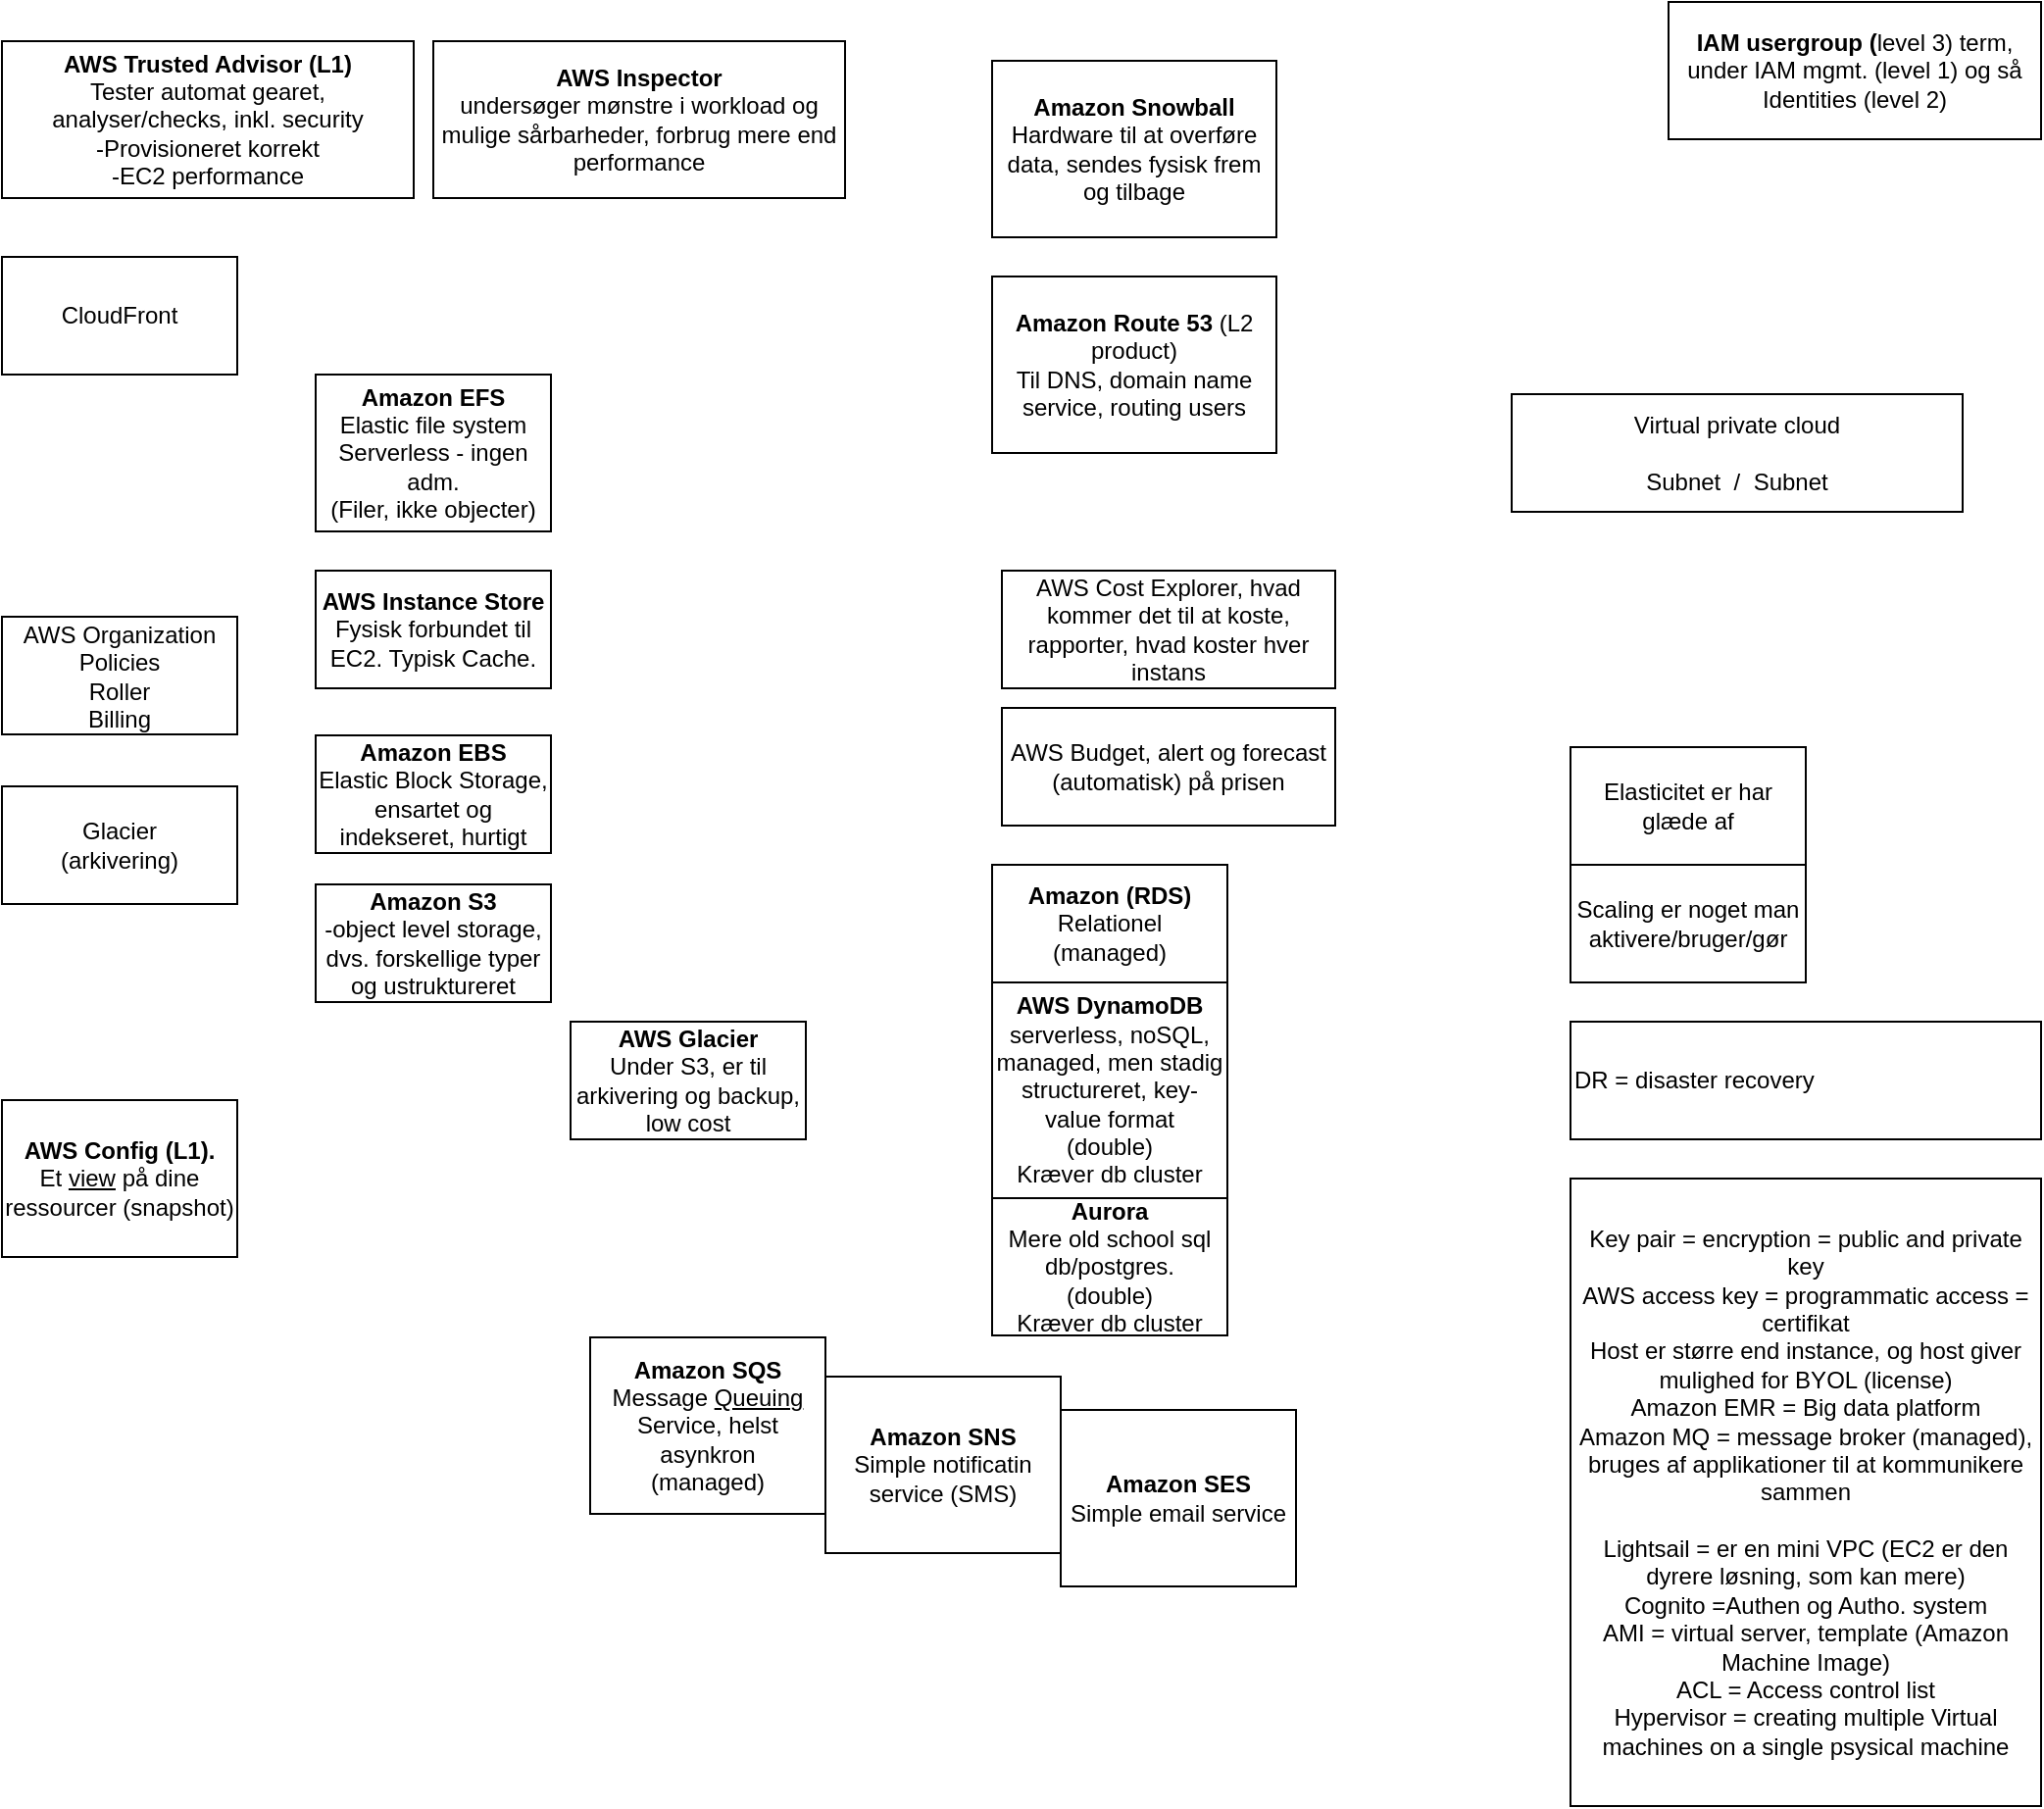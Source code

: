 <mxfile version="26.2.12">
  <diagram name="Page-1" id="VCvHZR2WXto5X7LXfwCY">
    <mxGraphModel dx="1723" dy="915" grid="1" gridSize="10" guides="1" tooltips="1" connect="1" arrows="1" fold="1" page="1" pageScale="1" pageWidth="1169" pageHeight="827" math="0" shadow="0">
      <root>
        <mxCell id="0" />
        <mxCell id="1" parent="0" />
        <mxCell id="N-OLMTnW74gIgdQo4pyC-1" value="&lt;b&gt;IAM usergroup (&lt;/b&gt;level 3) term, under IAM mgmt. (level 1) og så Identities (level 2)" style="rounded=0;whiteSpace=wrap;html=1;" parent="1" vertex="1">
          <mxGeometry x="930" y="40" width="190" height="70" as="geometry" />
        </mxCell>
        <mxCell id="N-OLMTnW74gIgdQo4pyC-2" value="&lt;b&gt;AWS Trusted Advisor (L1)&lt;/b&gt;&lt;div&gt;Tester automat gearet, analyser/checks, inkl. security&lt;/div&gt;&lt;div&gt;-Provisioneret korrekt&lt;/div&gt;&lt;div&gt;-EC2 performance&lt;/div&gt;" style="rounded=0;whiteSpace=wrap;html=1;" parent="1" vertex="1">
          <mxGeometry x="80" y="60" width="210" height="80" as="geometry" />
        </mxCell>
        <mxCell id="N-OLMTnW74gIgdQo4pyC-3" value="CloudFront" style="rounded=0;whiteSpace=wrap;html=1;" parent="1" vertex="1">
          <mxGeometry x="80" y="170" width="120" height="60" as="geometry" />
        </mxCell>
        <mxCell id="N-OLMTnW74gIgdQo4pyC-4" value="AWS Organization&lt;div&gt;Policies&lt;/div&gt;&lt;div&gt;Roller&lt;/div&gt;&lt;div&gt;Billing&lt;/div&gt;" style="rounded=0;whiteSpace=wrap;html=1;" parent="1" vertex="1">
          <mxGeometry x="80" y="353.5" width="120" height="60" as="geometry" />
        </mxCell>
        <mxCell id="N-OLMTnW74gIgdQo4pyC-5" value="Glacier&lt;div&gt;(arkivering)&lt;/div&gt;" style="rounded=0;whiteSpace=wrap;html=1;" parent="1" vertex="1">
          <mxGeometry x="80" y="440" width="120" height="60" as="geometry" />
        </mxCell>
        <mxCell id="N-OLMTnW74gIgdQo4pyC-7" value="&lt;b&gt;Amazon&amp;nbsp;&lt;/b&gt;&lt;b style=&quot;background-color: transparent; color: light-dark(rgb(0, 0, 0), rgb(255, 255, 255));&quot;&gt;S3&lt;/b&gt;&lt;div&gt;&lt;div&gt;-object level storage, dvs. forskellige typer og ustruktureret&lt;/div&gt;&lt;/div&gt;" style="rounded=0;whiteSpace=wrap;html=1;" parent="1" vertex="1">
          <mxGeometry x="240" y="490" width="120" height="60" as="geometry" />
        </mxCell>
        <mxCell id="N-OLMTnW74gIgdQo4pyC-8" value="&lt;b&gt;AWS DynamoDB&lt;/b&gt;&lt;div&gt;serverless, noSQL, managed, men stadig structureret, key-value format&lt;/div&gt;&lt;div&gt;(double)&lt;/div&gt;&lt;div&gt;Kræver db cluster&lt;/div&gt;" style="rounded=0;whiteSpace=wrap;html=1;" parent="1" vertex="1">
          <mxGeometry x="585" y="540" width="120" height="110" as="geometry" />
        </mxCell>
        <mxCell id="N-OLMTnW74gIgdQo4pyC-9" value="&lt;b&gt;Amazon (RDS)&lt;/b&gt;&lt;div&gt;Relationel&lt;/div&gt;&lt;div&gt;(managed)&lt;/div&gt;" style="rounded=0;whiteSpace=wrap;html=1;" parent="1" vertex="1">
          <mxGeometry x="585" y="480" width="120" height="60" as="geometry" />
        </mxCell>
        <mxCell id="N-OLMTnW74gIgdQo4pyC-10" value="&lt;div&gt;&lt;br&gt;&lt;/div&gt;Virtual private cloud&lt;div&gt;&lt;br&gt;&lt;div&gt;Subnet&amp;nbsp; /&amp;nbsp; Subnet&lt;/div&gt;&lt;div&gt;&lt;br&gt;&lt;/div&gt;&lt;/div&gt;" style="rounded=0;whiteSpace=wrap;html=1;" parent="1" vertex="1">
          <mxGeometry x="850" y="240" width="230" height="60" as="geometry" />
        </mxCell>
        <mxCell id="N-OLMTnW74gIgdQo4pyC-11" value="Scaling er noget man aktivere/bruger/gør" style="rounded=0;whiteSpace=wrap;html=1;" parent="1" vertex="1">
          <mxGeometry x="880" y="480" width="120" height="60" as="geometry" />
        </mxCell>
        <mxCell id="YO7A1a3UFihamz9B0ZOD-1" value="&lt;b&gt;Amazon EBS&lt;/b&gt;&lt;div&gt;Elastic Block Storage, ensartet og indekseret, hurtigt&lt;/div&gt;" style="rounded=0;whiteSpace=wrap;html=1;" parent="1" vertex="1">
          <mxGeometry x="240" y="414" width="120" height="60" as="geometry" />
        </mxCell>
        <mxCell id="YO7A1a3UFihamz9B0ZOD-2" value="&lt;b&gt;AWS Instance Store&lt;br&gt;&lt;/b&gt;&lt;div&gt;Fysisk forbundet til EC2. Typisk Cache.&lt;/div&gt;" style="rounded=0;whiteSpace=wrap;html=1;" parent="1" vertex="1">
          <mxGeometry x="240" y="330" width="120" height="60" as="geometry" />
        </mxCell>
        <mxCell id="YO7A1a3UFihamz9B0ZOD-3" value="&lt;b&gt;Amazon EFS&lt;/b&gt;&lt;div&gt;Elastic file system&lt;/div&gt;&lt;div&gt;Serverless - ingen adm.&lt;/div&gt;&lt;div&gt;(Filer, ikke objecter)&lt;/div&gt;" style="rounded=0;whiteSpace=wrap;html=1;" parent="1" vertex="1">
          <mxGeometry x="240" y="230" width="120" height="80" as="geometry" />
        </mxCell>
        <mxCell id="YO7A1a3UFihamz9B0ZOD-4" value="&lt;b&gt;AWS Config (L1).&lt;/b&gt;&lt;div&gt;Et &lt;u&gt;view&lt;/u&gt; på dine ressourcer (snapshot)&lt;/div&gt;" style="rounded=0;whiteSpace=wrap;html=1;" parent="1" vertex="1">
          <mxGeometry x="80" y="600" width="120" height="80" as="geometry" />
        </mxCell>
        <mxCell id="YO7A1a3UFihamz9B0ZOD-5" value="Elasticitet er har glæde af" style="rounded=0;whiteSpace=wrap;html=1;" parent="1" vertex="1">
          <mxGeometry x="880" y="420" width="120" height="60" as="geometry" />
        </mxCell>
        <mxCell id="YO7A1a3UFihamz9B0ZOD-6" value="AWS Cost Explorer, hvad kommer det til at koste, rapporter, hvad koster hver instans" style="rounded=0;whiteSpace=wrap;html=1;" parent="1" vertex="1">
          <mxGeometry x="590" y="330" width="170" height="60" as="geometry" />
        </mxCell>
        <mxCell id="YO7A1a3UFihamz9B0ZOD-7" value="AWS Budget, alert og forecast (automatisk) på prisen" style="rounded=0;whiteSpace=wrap;html=1;" parent="1" vertex="1">
          <mxGeometry x="590" y="400" width="170" height="60" as="geometry" />
        </mxCell>
        <mxCell id="YO7A1a3UFihamz9B0ZOD-8" value="&lt;b&gt;Amazon SNS&lt;/b&gt;&lt;div&gt;Simple notificatin service (SMS)&lt;/div&gt;" style="rounded=0;whiteSpace=wrap;html=1;" parent="1" vertex="1">
          <mxGeometry x="500" y="741" width="120" height="90" as="geometry" />
        </mxCell>
        <mxCell id="YO7A1a3UFihamz9B0ZOD-9" value="&lt;b&gt;AWS Inspector&lt;/b&gt;&lt;div&gt;undersøger mønstre i workload og mulige sårbarheder, forbrug mere end performance&lt;/div&gt;" style="rounded=0;whiteSpace=wrap;html=1;" parent="1" vertex="1">
          <mxGeometry x="300" y="60" width="210" height="80" as="geometry" />
        </mxCell>
        <mxCell id="YO7A1a3UFihamz9B0ZOD-10" value="DR = disaster recovery" style="rounded=0;whiteSpace=wrap;html=1;align=left;" parent="1" vertex="1">
          <mxGeometry x="880" y="560" width="240" height="60" as="geometry" />
        </mxCell>
        <mxCell id="YO7A1a3UFihamz9B0ZOD-11" value="&lt;b&gt;AWS Glacier&lt;/b&gt;&lt;div&gt;Under S3, er til arkivering og backup, low cost&lt;/div&gt;" style="rounded=0;whiteSpace=wrap;html=1;" parent="1" vertex="1">
          <mxGeometry x="370" y="560" width="120" height="60" as="geometry" />
        </mxCell>
        <mxCell id="YO7A1a3UFihamz9B0ZOD-12" value="&lt;b&gt;Amazon SQS&lt;/b&gt;&lt;div&gt;Message &lt;u&gt;Queuing &lt;/u&gt;Service, helst asynkron&lt;/div&gt;&lt;div&gt;(managed)&lt;/div&gt;" style="rounded=0;whiteSpace=wrap;html=1;" parent="1" vertex="1">
          <mxGeometry x="380" y="721" width="120" height="90" as="geometry" />
        </mxCell>
        <mxCell id="YO7A1a3UFihamz9B0ZOD-13" value="&lt;b&gt;Amazon SES&lt;/b&gt;&lt;div&gt;Simple email service&lt;/div&gt;" style="rounded=0;whiteSpace=wrap;html=1;" parent="1" vertex="1">
          <mxGeometry x="620" y="758" width="120" height="90" as="geometry" />
        </mxCell>
        <mxCell id="YO7A1a3UFihamz9B0ZOD-14" value="Key pair = encryption = public and private key&lt;div&gt;AWS access key&lt;span style=&quot;background-color: transparent; color: light-dark(rgb(0, 0, 0), rgb(255, 255, 255));&quot;&gt;&amp;nbsp;= programmatic access = certifikat&lt;/span&gt;&lt;/div&gt;&lt;div&gt;Host er større end instance, og host giver mulighed for BYOL (license)&lt;/div&gt;&lt;div&gt;Amazon EMR = Big data platform&lt;/div&gt;&lt;div&gt;Amazon MQ = message broker (managed), bruges af applikationer til at kommunikere sammen&lt;/div&gt;&lt;div&gt;&lt;br&gt;&lt;/div&gt;&lt;div&gt;Lightsail = er en mini VPC (EC2 er den dyrere løsning, som kan mere)&lt;/div&gt;&lt;div&gt;Cognito =Authen og Autho. system&lt;/div&gt;&lt;div&gt;AMI = virtual server, template (Amazon Machine Image)&lt;/div&gt;&lt;div&gt;ACL = Access control list&lt;/div&gt;&lt;div&gt;Hypervisor = creating multiple Virtual machines on a single psysical machine&lt;/div&gt;" style="rounded=0;whiteSpace=wrap;html=1;" parent="1" vertex="1">
          <mxGeometry x="880" y="640" width="240" height="320" as="geometry" />
        </mxCell>
        <mxCell id="YO7A1a3UFihamz9B0ZOD-15" value="&lt;b&gt;Amazon Route 53 &lt;/b&gt;(L2 product)&lt;div&gt;Til DNS, domain name service, routing users&lt;/div&gt;" style="rounded=0;whiteSpace=wrap;html=1;" parent="1" vertex="1">
          <mxGeometry x="585" y="180" width="145" height="90" as="geometry" />
        </mxCell>
        <mxCell id="YO7A1a3UFihamz9B0ZOD-16" value="&lt;b&gt;Amazon Snowball&lt;/b&gt;&lt;div&gt;Hardware til at overføre data, sendes fysisk frem og tilbage&lt;/div&gt;" style="rounded=0;whiteSpace=wrap;html=1;" parent="1" vertex="1">
          <mxGeometry x="585" y="70" width="145" height="90" as="geometry" />
        </mxCell>
        <mxCell id="8-zyi2WQNixAOmmWoAHl-1" value="&lt;b&gt;Aurora&lt;/b&gt;&lt;div&gt;Mere old school sql db/postgres.&lt;/div&gt;&lt;div&gt;(double)&lt;/div&gt;&lt;div&gt;Kræver db cluster&lt;/div&gt;" style="rounded=0;whiteSpace=wrap;html=1;" vertex="1" parent="1">
          <mxGeometry x="585" y="650" width="120" height="70" as="geometry" />
        </mxCell>
      </root>
    </mxGraphModel>
  </diagram>
</mxfile>
